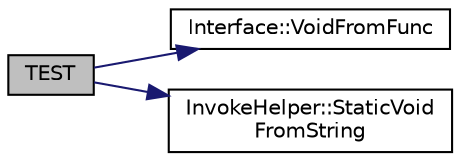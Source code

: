 digraph "TEST"
{
  edge [fontname="Helvetica",fontsize="10",labelfontname="Helvetica",labelfontsize="10"];
  node [fontname="Helvetica",fontsize="10",shape=record];
  rankdir="LR";
  Node50 [label="TEST",height=0.2,width=0.4,color="black", fillcolor="grey75", style="filled", fontcolor="black"];
  Node50 -> Node51 [color="midnightblue",fontsize="10",style="solid",fontname="Helvetica"];
  Node51 [label="Interface::VoidFromFunc",height=0.2,width=0.4,color="black", fillcolor="white", style="filled",URL="$de/d95/class_interface.html#a7dab3c82b857a9a5f52b3ce6f7df547f"];
  Node50 -> Node52 [color="midnightblue",fontsize="10",style="solid",fontname="Helvetica"];
  Node52 [label="InvokeHelper::StaticVoid\lFromString",height=0.2,width=0.4,color="black", fillcolor="white", style="filled",URL="$dc/dfa/class_invoke_helper.html#a5e95ce4214e89b180da9953d94396536"];
}
